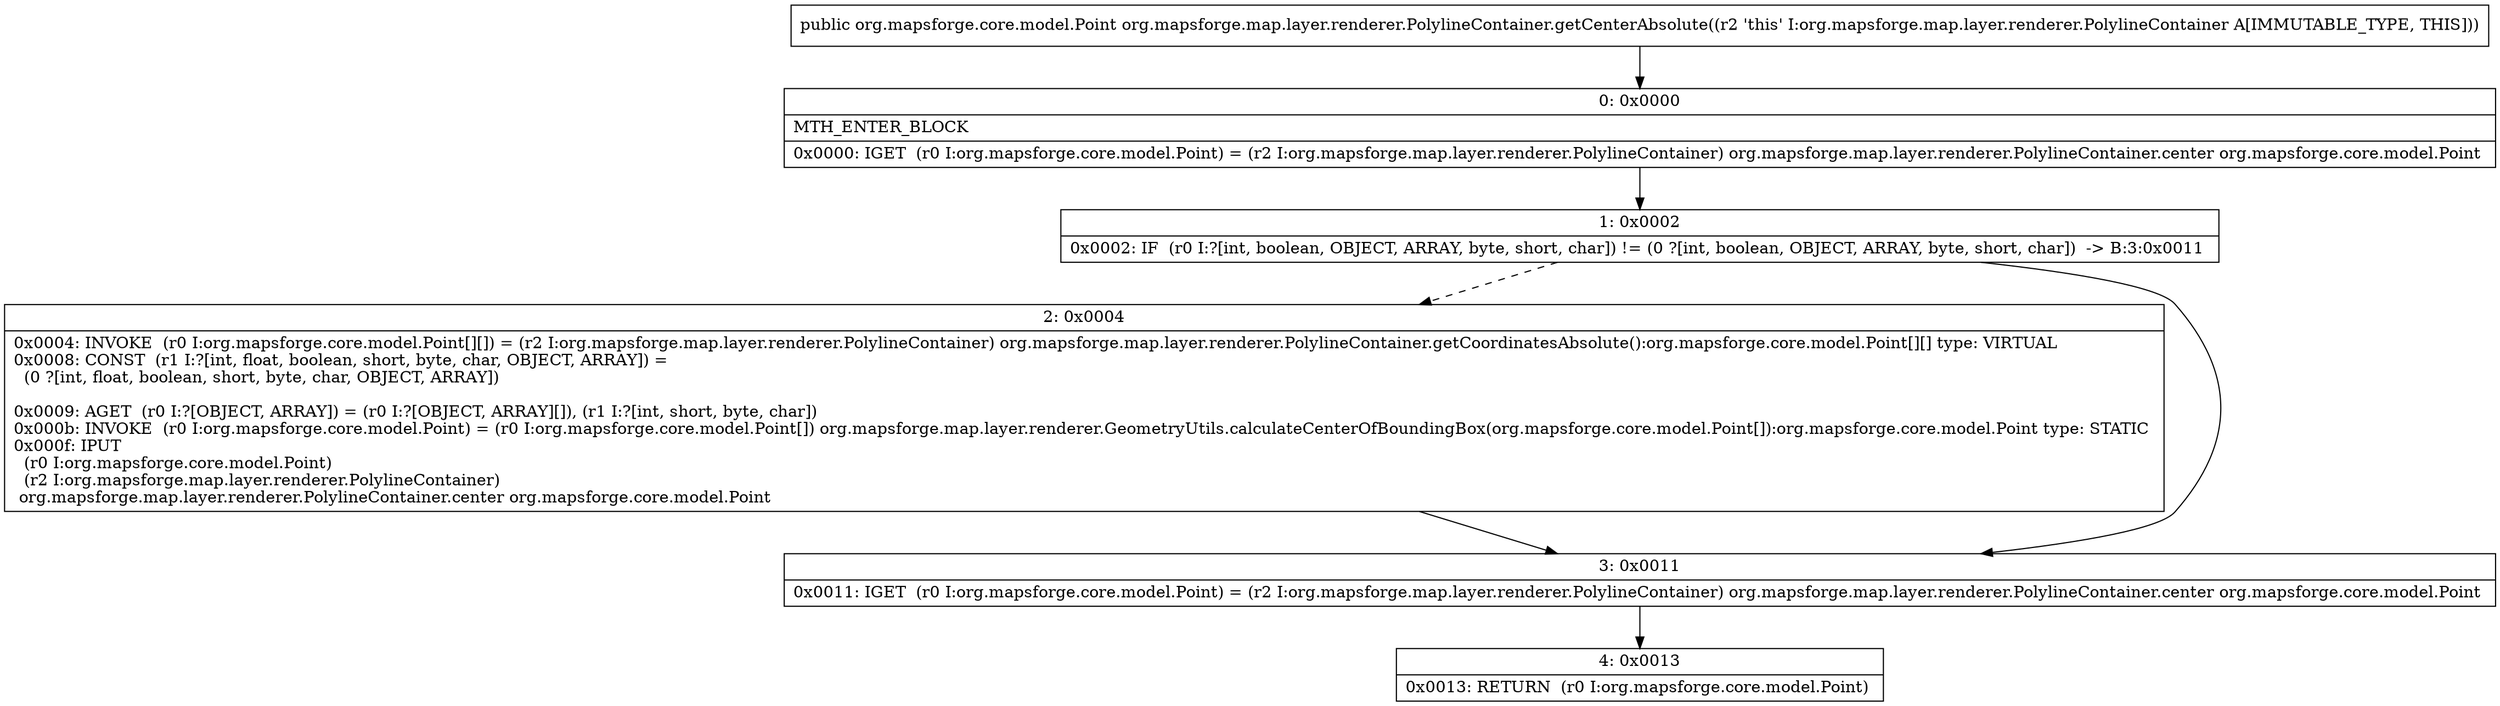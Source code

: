 digraph "CFG fororg.mapsforge.map.layer.renderer.PolylineContainer.getCenterAbsolute()Lorg\/mapsforge\/core\/model\/Point;" {
Node_0 [shape=record,label="{0\:\ 0x0000|MTH_ENTER_BLOCK\l|0x0000: IGET  (r0 I:org.mapsforge.core.model.Point) = (r2 I:org.mapsforge.map.layer.renderer.PolylineContainer) org.mapsforge.map.layer.renderer.PolylineContainer.center org.mapsforge.core.model.Point \l}"];
Node_1 [shape=record,label="{1\:\ 0x0002|0x0002: IF  (r0 I:?[int, boolean, OBJECT, ARRAY, byte, short, char]) != (0 ?[int, boolean, OBJECT, ARRAY, byte, short, char])  \-\> B:3:0x0011 \l}"];
Node_2 [shape=record,label="{2\:\ 0x0004|0x0004: INVOKE  (r0 I:org.mapsforge.core.model.Point[][]) = (r2 I:org.mapsforge.map.layer.renderer.PolylineContainer) org.mapsforge.map.layer.renderer.PolylineContainer.getCoordinatesAbsolute():org.mapsforge.core.model.Point[][] type: VIRTUAL \l0x0008: CONST  (r1 I:?[int, float, boolean, short, byte, char, OBJECT, ARRAY]) = \l  (0 ?[int, float, boolean, short, byte, char, OBJECT, ARRAY])\l \l0x0009: AGET  (r0 I:?[OBJECT, ARRAY]) = (r0 I:?[OBJECT, ARRAY][]), (r1 I:?[int, short, byte, char]) \l0x000b: INVOKE  (r0 I:org.mapsforge.core.model.Point) = (r0 I:org.mapsforge.core.model.Point[]) org.mapsforge.map.layer.renderer.GeometryUtils.calculateCenterOfBoundingBox(org.mapsforge.core.model.Point[]):org.mapsforge.core.model.Point type: STATIC \l0x000f: IPUT  \l  (r0 I:org.mapsforge.core.model.Point)\l  (r2 I:org.mapsforge.map.layer.renderer.PolylineContainer)\l org.mapsforge.map.layer.renderer.PolylineContainer.center org.mapsforge.core.model.Point \l}"];
Node_3 [shape=record,label="{3\:\ 0x0011|0x0011: IGET  (r0 I:org.mapsforge.core.model.Point) = (r2 I:org.mapsforge.map.layer.renderer.PolylineContainer) org.mapsforge.map.layer.renderer.PolylineContainer.center org.mapsforge.core.model.Point \l}"];
Node_4 [shape=record,label="{4\:\ 0x0013|0x0013: RETURN  (r0 I:org.mapsforge.core.model.Point) \l}"];
MethodNode[shape=record,label="{public org.mapsforge.core.model.Point org.mapsforge.map.layer.renderer.PolylineContainer.getCenterAbsolute((r2 'this' I:org.mapsforge.map.layer.renderer.PolylineContainer A[IMMUTABLE_TYPE, THIS])) }"];
MethodNode -> Node_0;
Node_0 -> Node_1;
Node_1 -> Node_2[style=dashed];
Node_1 -> Node_3;
Node_2 -> Node_3;
Node_3 -> Node_4;
}

